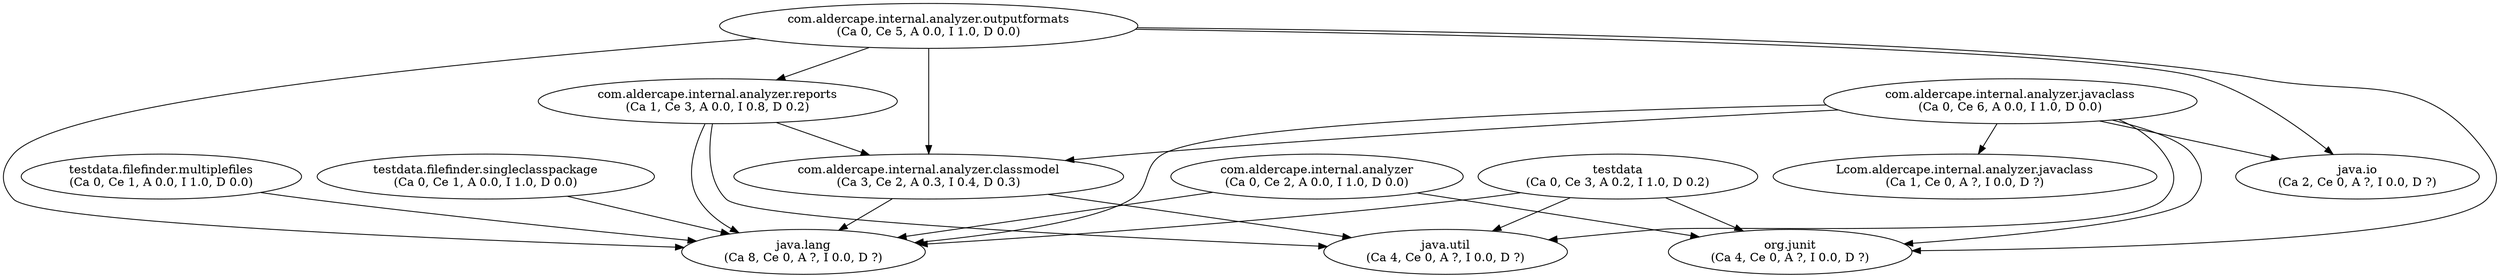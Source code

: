 digraph G {
"Lcom.aldercape.internal.analyzer.javaclass" [label="Lcom.aldercape.internal.analyzer.javaclass\n(Ca 1, Ce 0, A ?, I 0.0, D ?)"];
"com.aldercape.internal.analyzer" [label="com.aldercape.internal.analyzer\n(Ca 0, Ce 2, A 0.0, I 1.0, D 0.0)"];
"com.aldercape.internal.analyzer.classmodel" [label="com.aldercape.internal.analyzer.classmodel\n(Ca 3, Ce 2, A 0.3, I 0.4, D 0.3)"];
"com.aldercape.internal.analyzer.javaclass" [label="com.aldercape.internal.analyzer.javaclass\n(Ca 0, Ce 6, A 0.0, I 1.0, D 0.0)"];
"com.aldercape.internal.analyzer.outputformats" [label="com.aldercape.internal.analyzer.outputformats\n(Ca 0, Ce 5, A 0.0, I 1.0, D 0.0)"];
"com.aldercape.internal.analyzer.reports" [label="com.aldercape.internal.analyzer.reports\n(Ca 1, Ce 3, A 0.0, I 0.8, D 0.2)"];
"java.io" [label="java.io\n(Ca 2, Ce 0, A ?, I 0.0, D ?)"];
"java.lang" [label="java.lang\n(Ca 8, Ce 0, A ?, I 0.0, D ?)"];
"java.util" [label="java.util\n(Ca 4, Ce 0, A ?, I 0.0, D ?)"];
"org.junit" [label="org.junit\n(Ca 4, Ce 0, A ?, I 0.0, D ?)"];
"testdata" [label="testdata\n(Ca 0, Ce 3, A 0.2, I 1.0, D 0.2)"];
"testdata.filefinder.multiplefiles" [label="testdata.filefinder.multiplefiles\n(Ca 0, Ce 1, A 0.0, I 1.0, D 0.0)"];
"testdata.filefinder.singleclasspackage" [label="testdata.filefinder.singleclasspackage\n(Ca 0, Ce 1, A 0.0, I 1.0, D 0.0)"];
"com.aldercape.internal.analyzer" -> "java.lang";
"com.aldercape.internal.analyzer" -> "org.junit";
"com.aldercape.internal.analyzer.classmodel" -> "java.lang";
"com.aldercape.internal.analyzer.classmodel" -> "java.util";
"com.aldercape.internal.analyzer.javaclass" -> "Lcom.aldercape.internal.analyzer.javaclass";
"com.aldercape.internal.analyzer.javaclass" -> "com.aldercape.internal.analyzer.classmodel";
"com.aldercape.internal.analyzer.javaclass" -> "java.io";
"com.aldercape.internal.analyzer.javaclass" -> "java.lang";
"com.aldercape.internal.analyzer.javaclass" -> "java.util";
"com.aldercape.internal.analyzer.javaclass" -> "org.junit";
"com.aldercape.internal.analyzer.outputformats" -> "com.aldercape.internal.analyzer.classmodel";
"com.aldercape.internal.analyzer.outputformats" -> "com.aldercape.internal.analyzer.reports";
"com.aldercape.internal.analyzer.outputformats" -> "java.io";
"com.aldercape.internal.analyzer.outputformats" -> "java.lang";
"com.aldercape.internal.analyzer.outputformats" -> "org.junit";
"com.aldercape.internal.analyzer.reports" -> "com.aldercape.internal.analyzer.classmodel";
"com.aldercape.internal.analyzer.reports" -> "java.lang";
"com.aldercape.internal.analyzer.reports" -> "java.util";
"testdata" -> "java.lang";
"testdata" -> "java.util";
"testdata" -> "org.junit";
"testdata.filefinder.multiplefiles" -> "java.lang";
"testdata.filefinder.singleclasspackage" -> "java.lang";
}
